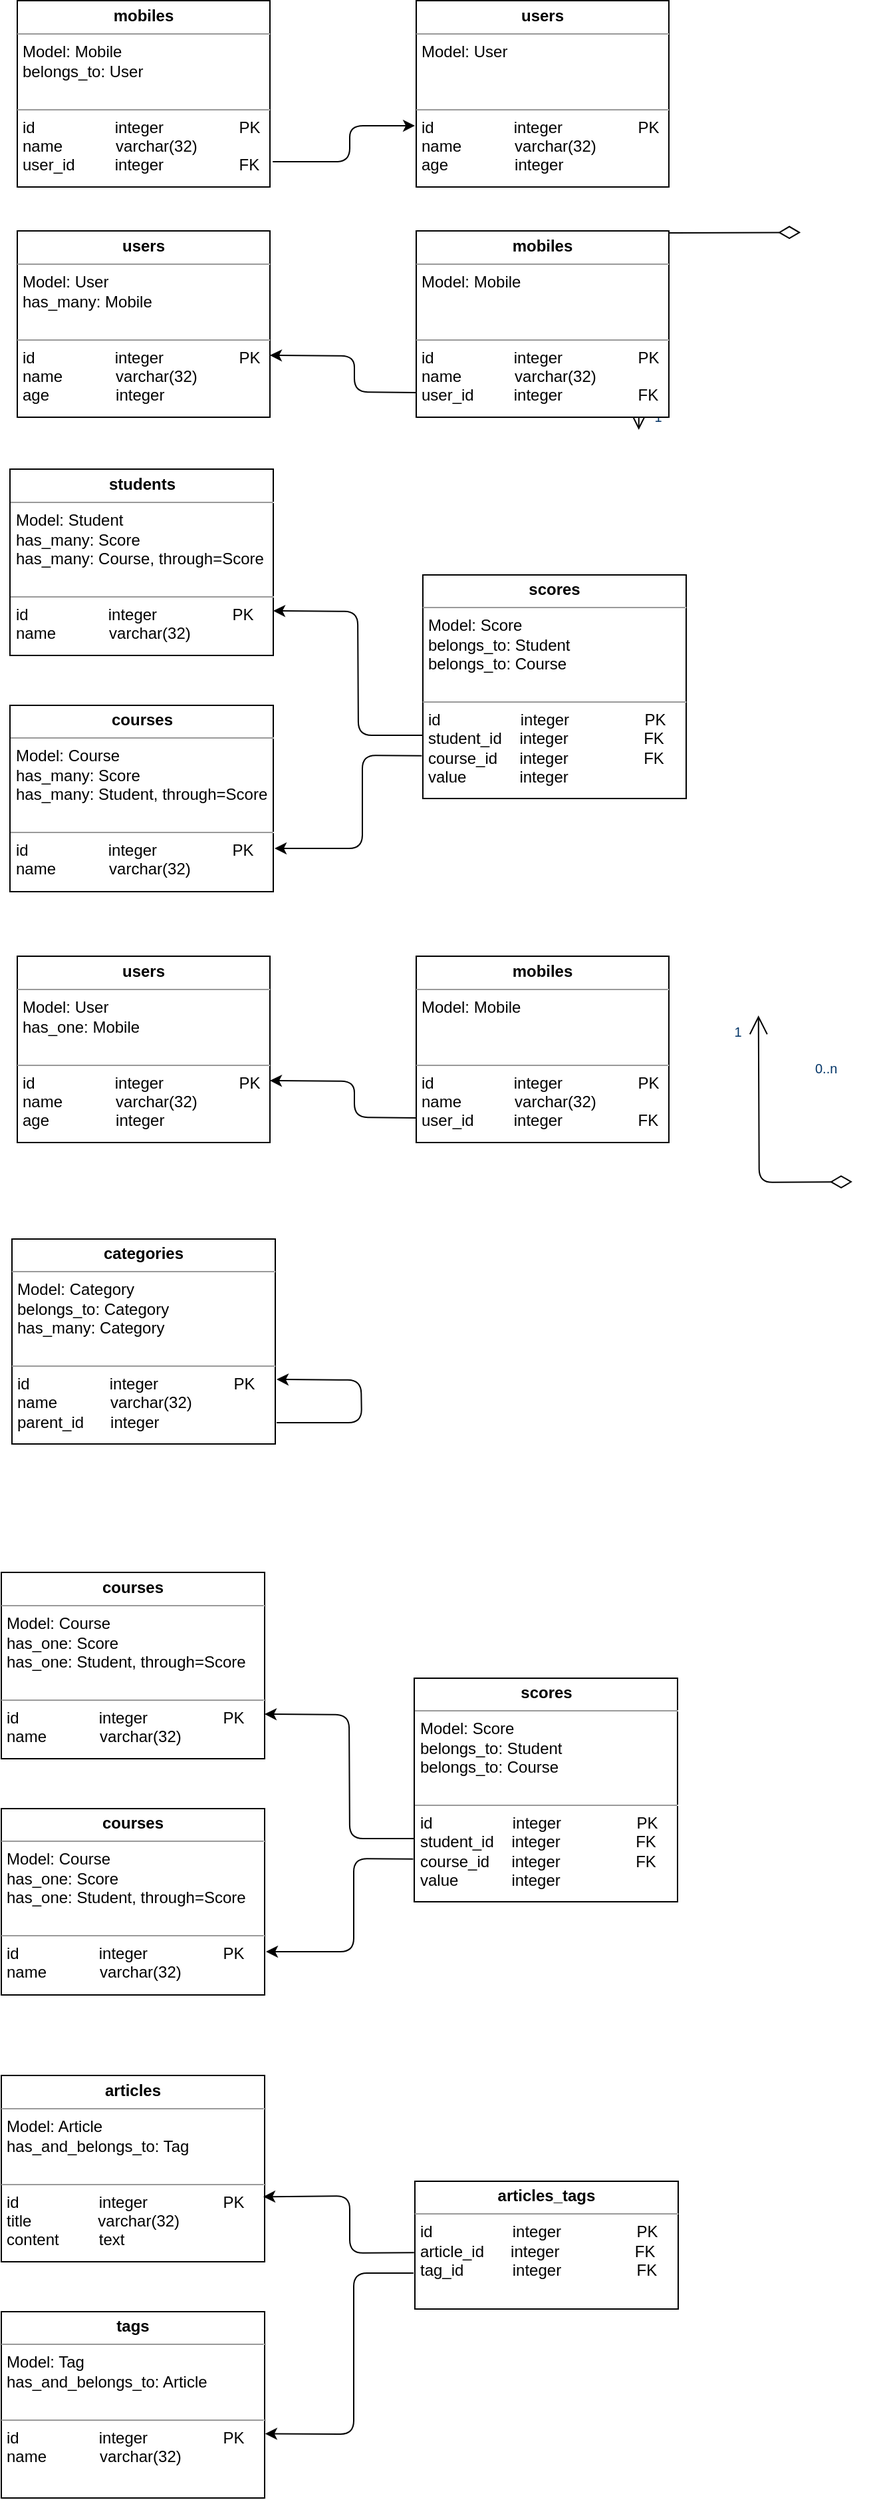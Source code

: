 <mxfile version="12.3.2" type="device" pages="1"><diagram name="Page-1" id="efa7a0a1-bf9b-a30e-e6df-94a7791c09e9"><mxGraphModel dx="951" dy="573" grid="0" gridSize="10" guides="1" tooltips="1" connect="1" arrows="1" fold="1" page="1" pageScale="1" pageWidth="826" pageHeight="1169" background="#ffffff" math="0" shadow="0"><root><mxCell id="0"/><mxCell id="1" parent="0"/><mxCell id="51" value="" style="endArrow=open;endSize=12;startArrow=diamondThin;startSize=14;startFill=0;edgeStyle=orthogonalEdgeStyle" parent="1" target="29" edge="1"><mxGeometry x="389.36" y="350" as="geometry"><mxPoint x="671.08" y="201.64" as="sourcePoint"/><mxPoint x="549.36" y="350" as="targetPoint"/></mxGeometry></mxCell><mxCell id="53" value="1" style="resizable=0;align=right;verticalAlign=top;labelBackgroundColor=#ffffff;fontSize=10;strokeColor=#003366;shadow=1;fillColor=#D4E1F5;fontColor=#003366" parent="51" connectable="0" vertex="1"><mxGeometry x="1" relative="1" as="geometry"><mxPoint x="18.92" y="-21.96" as="offset"/></mxGeometry></mxCell><mxCell id="63" value="" style="endArrow=open;endSize=12;startArrow=diamondThin;startSize=14;startFill=0;edgeStyle=orthogonalEdgeStyle;entryX=0.75;entryY=1" parent="1" target="29" edge="1"><mxGeometry x="479.36" y="790" as="geometry"><mxPoint x="710" y="915.0" as="sourcePoint"/><mxPoint x="639.36" y="790" as="targetPoint"/></mxGeometry></mxCell><mxCell id="64" value="0..n" style="resizable=0;align=left;verticalAlign=top;labelBackgroundColor=#ffffff;fontSize=10;strokeColor=#003366;shadow=1;fillColor=#D4E1F5;fontColor=#003366" parent="63" connectable="0" vertex="1"><mxGeometry x="-1" relative="1" as="geometry"><mxPoint x="-30" y="-97.5" as="offset"/></mxGeometry></mxCell><mxCell id="65" value="1" style="resizable=0;align=right;verticalAlign=top;labelBackgroundColor=#ffffff;fontSize=10;strokeColor=#003366;shadow=1;fillColor=#D4E1F5;fontColor=#003366" parent="63" connectable="0" vertex="1"><mxGeometry x="1" relative="1" as="geometry"><mxPoint x="-11.08" as="offset"/></mxGeometry></mxCell><mxCell id="8Z6v2SujgJB7kb6kwQg3-116" value="&lt;p style=&quot;margin: 0px ; margin-top: 4px ; text-align: center&quot;&gt;&lt;b&gt;users&lt;/b&gt;&lt;/p&gt;&lt;hr size=&quot;1&quot;&gt;&lt;p style=&quot;margin: 0px ; margin-left: 4px&quot;&gt;Model: User&lt;br&gt;&lt;/p&gt;&lt;p style=&quot;margin: 0px ; margin-left: 4px&quot;&gt;&lt;br&gt;&lt;/p&gt;&lt;p style=&quot;margin: 0px ; margin-left: 4px&quot;&gt;&lt;br&gt;&lt;/p&gt;&lt;hr size=&quot;1&quot;&gt;&lt;p style=&quot;margin: 0px ; margin-left: 4px&quot;&gt;id&amp;nbsp; &amp;nbsp; &amp;nbsp; &amp;nbsp; &amp;nbsp; &amp;nbsp; &amp;nbsp; &amp;nbsp; &amp;nbsp; integer&amp;nbsp; &amp;nbsp; &amp;nbsp; &amp;nbsp; &amp;nbsp; &amp;nbsp; &amp;nbsp; &amp;nbsp; &amp;nbsp;PK&lt;/p&gt;&lt;p style=&quot;margin: 0px ; margin-left: 4px&quot;&gt;name&amp;nbsp; &amp;nbsp; &amp;nbsp; &amp;nbsp; &amp;nbsp; &amp;nbsp; varchar(32)&lt;/p&gt;&lt;p style=&quot;margin: 0px ; margin-left: 4px&quot;&gt;age&amp;nbsp; &amp;nbsp; &amp;nbsp; &amp;nbsp; &amp;nbsp; &amp;nbsp; &amp;nbsp; &amp;nbsp;integer&lt;/p&gt;" style="verticalAlign=top;align=left;overflow=fill;fontSize=12;fontFamily=Helvetica;html=1;" vertex="1" parent="1"><mxGeometry x="382" y="27.5" width="190" height="140" as="geometry"/></mxCell><mxCell id="8Z6v2SujgJB7kb6kwQg3-120" value="&lt;p style=&quot;margin: 0px ; margin-top: 4px ; text-align: center&quot;&gt;&lt;b&gt;mobiles&lt;/b&gt;&lt;/p&gt;&lt;hr size=&quot;1&quot;&gt;&lt;p style=&quot;margin: 0px ; margin-left: 4px&quot;&gt;Model: Mobile&lt;br&gt;&lt;/p&gt;&lt;p style=&quot;margin: 0px ; margin-left: 4px&quot;&gt;belongs_to: User&lt;/p&gt;&lt;p style=&quot;margin: 0px ; margin-left: 4px&quot;&gt;&lt;br&gt;&lt;/p&gt;&lt;hr size=&quot;1&quot;&gt;&lt;p style=&quot;margin: 0px ; margin-left: 4px&quot;&gt;id&amp;nbsp; &amp;nbsp; &amp;nbsp; &amp;nbsp; &amp;nbsp; &amp;nbsp; &amp;nbsp; &amp;nbsp; &amp;nbsp; integer&amp;nbsp; &amp;nbsp; &amp;nbsp; &amp;nbsp; &amp;nbsp; &amp;nbsp; &amp;nbsp; &amp;nbsp; &amp;nbsp;PK&lt;/p&gt;&lt;p style=&quot;margin: 0px ; margin-left: 4px&quot;&gt;name&amp;nbsp; &amp;nbsp; &amp;nbsp; &amp;nbsp; &amp;nbsp; &amp;nbsp; varchar(32)&lt;/p&gt;&lt;p style=&quot;margin: 0px ; margin-left: 4px&quot;&gt;user_id&amp;nbsp; &amp;nbsp; &amp;nbsp; &amp;nbsp; &amp;nbsp;integer&amp;nbsp; &amp;nbsp; &amp;nbsp; &amp;nbsp; &amp;nbsp; &amp;nbsp; &amp;nbsp; &amp;nbsp; &amp;nbsp;FK&lt;/p&gt;" style="verticalAlign=top;align=left;overflow=fill;fontSize=12;fontFamily=Helvetica;html=1;" vertex="1" parent="1"><mxGeometry x="82" y="27.5" width="190" height="140" as="geometry"/></mxCell><mxCell id="8Z6v2SujgJB7kb6kwQg3-121" value="" style="endArrow=classic;html=1;entryX=-0.005;entryY=0.671;entryDx=0;entryDy=0;entryPerimeter=0;exitX=1.011;exitY=0.864;exitDx=0;exitDy=0;exitPerimeter=0;" edge="1" parent="1" source="8Z6v2SujgJB7kb6kwQg3-120" target="8Z6v2SujgJB7kb6kwQg3-116"><mxGeometry width="50" height="50" relative="1" as="geometry"><mxPoint x="82" y="237.5" as="sourcePoint"/><mxPoint x="132" y="187.5" as="targetPoint"/><Array as="points"><mxPoint x="332" y="148.5"/><mxPoint x="332" y="121.5"/></Array></mxGeometry></mxCell><mxCell id="8Z6v2SujgJB7kb6kwQg3-124" value="&lt;p style=&quot;margin: 0px ; margin-top: 4px ; text-align: center&quot;&gt;&lt;b&gt;users&lt;/b&gt;&lt;/p&gt;&lt;hr size=&quot;1&quot;&gt;&lt;p style=&quot;margin: 0px ; margin-left: 4px&quot;&gt;Model: User&lt;br&gt;&lt;/p&gt;&lt;p style=&quot;margin: 0px ; margin-left: 4px&quot;&gt;has_many: Mobile&lt;br&gt;&lt;/p&gt;&lt;p style=&quot;margin: 0px ; margin-left: 4px&quot;&gt;&lt;br&gt;&lt;/p&gt;&lt;hr size=&quot;1&quot;&gt;&lt;p style=&quot;margin: 0px ; margin-left: 4px&quot;&gt;id&amp;nbsp; &amp;nbsp; &amp;nbsp; &amp;nbsp; &amp;nbsp; &amp;nbsp; &amp;nbsp; &amp;nbsp; &amp;nbsp; integer&amp;nbsp; &amp;nbsp; &amp;nbsp; &amp;nbsp; &amp;nbsp; &amp;nbsp; &amp;nbsp; &amp;nbsp; &amp;nbsp;PK&lt;/p&gt;&lt;p style=&quot;margin: 0px ; margin-left: 4px&quot;&gt;name&amp;nbsp; &amp;nbsp; &amp;nbsp; &amp;nbsp; &amp;nbsp; &amp;nbsp; varchar(32)&lt;/p&gt;&lt;p style=&quot;margin: 0px ; margin-left: 4px&quot;&gt;age&amp;nbsp; &amp;nbsp; &amp;nbsp; &amp;nbsp; &amp;nbsp; &amp;nbsp; &amp;nbsp; &amp;nbsp;integer&lt;/p&gt;" style="verticalAlign=top;align=left;overflow=fill;fontSize=12;fontFamily=Helvetica;html=1;" vertex="1" parent="1"><mxGeometry x="82" y="200.5" width="190" height="140" as="geometry"/></mxCell><mxCell id="8Z6v2SujgJB7kb6kwQg3-125" value="&lt;p style=&quot;margin: 0px ; margin-top: 4px ; text-align: center&quot;&gt;&lt;b&gt;mobiles&lt;/b&gt;&lt;/p&gt;&lt;hr size=&quot;1&quot;&gt;&lt;p style=&quot;margin: 0px ; margin-left: 4px&quot;&gt;Model: Mobile&lt;/p&gt;&lt;p style=&quot;margin: 0px ; margin-left: 4px&quot;&gt;&lt;br&gt;&lt;/p&gt;&lt;p style=&quot;margin: 0px ; margin-left: 4px&quot;&gt;&lt;br&gt;&lt;/p&gt;&lt;hr size=&quot;1&quot;&gt;&lt;p style=&quot;margin: 0px ; margin-left: 4px&quot;&gt;id&amp;nbsp; &amp;nbsp; &amp;nbsp; &amp;nbsp; &amp;nbsp; &amp;nbsp; &amp;nbsp; &amp;nbsp; &amp;nbsp; integer&amp;nbsp; &amp;nbsp; &amp;nbsp; &amp;nbsp; &amp;nbsp; &amp;nbsp; &amp;nbsp; &amp;nbsp; &amp;nbsp;PK&lt;/p&gt;&lt;p style=&quot;margin: 0px ; margin-left: 4px&quot;&gt;name&amp;nbsp; &amp;nbsp; &amp;nbsp; &amp;nbsp; &amp;nbsp; &amp;nbsp; varchar(32)&lt;/p&gt;&lt;p style=&quot;margin: 0px ; margin-left: 4px&quot;&gt;user_id&amp;nbsp; &amp;nbsp; &amp;nbsp; &amp;nbsp; &amp;nbsp;integer&amp;nbsp; &amp;nbsp; &amp;nbsp; &amp;nbsp; &amp;nbsp; &amp;nbsp; &amp;nbsp; &amp;nbsp; &amp;nbsp;FK&lt;/p&gt;" style="verticalAlign=top;align=left;overflow=fill;fontSize=12;fontFamily=Helvetica;html=1;" vertex="1" parent="1"><mxGeometry x="382" y="200.5" width="190" height="140" as="geometry"/></mxCell><mxCell id="8Z6v2SujgJB7kb6kwQg3-126" value="" style="endArrow=classic;html=1;" edge="1" parent="1"><mxGeometry width="50" height="50" relative="1" as="geometry"><mxPoint x="382" y="322" as="sourcePoint"/><mxPoint x="272" y="294" as="targetPoint"/><Array as="points"><mxPoint x="335.5" y="321.5"/><mxPoint x="335.5" y="294.5"/></Array></mxGeometry></mxCell><mxCell id="8Z6v2SujgJB7kb6kwQg3-129" value="&lt;p style=&quot;margin: 0px ; margin-top: 4px ; text-align: center&quot;&gt;&lt;b&gt;students&lt;/b&gt;&lt;/p&gt;&lt;hr size=&quot;1&quot;&gt;&lt;p style=&quot;margin: 0px ; margin-left: 4px&quot;&gt;Model: Student&lt;br&gt;&lt;/p&gt;&lt;p style=&quot;margin: 0px ; margin-left: 4px&quot;&gt;has_many: Score&lt;br&gt;&lt;/p&gt;&lt;p style=&quot;margin: 0px ; margin-left: 4px&quot;&gt;has_many: Course, through=Score&lt;/p&gt;&lt;p style=&quot;margin: 0px ; margin-left: 4px&quot;&gt;&lt;br&gt;&lt;/p&gt;&lt;hr size=&quot;1&quot;&gt;&lt;p style=&quot;margin: 0px ; margin-left: 4px&quot;&gt;id&amp;nbsp; &amp;nbsp; &amp;nbsp; &amp;nbsp; &amp;nbsp; &amp;nbsp; &amp;nbsp; &amp;nbsp; &amp;nbsp; integer&amp;nbsp; &amp;nbsp; &amp;nbsp; &amp;nbsp; &amp;nbsp; &amp;nbsp; &amp;nbsp; &amp;nbsp; &amp;nbsp;PK&lt;/p&gt;&lt;p style=&quot;margin: 0px ; margin-left: 4px&quot;&gt;name&amp;nbsp; &amp;nbsp; &amp;nbsp; &amp;nbsp; &amp;nbsp; &amp;nbsp; varchar(32)&lt;/p&gt;&lt;p style=&quot;margin: 0px ; margin-left: 4px&quot;&gt;&lt;br&gt;&lt;/p&gt;" style="verticalAlign=top;align=left;overflow=fill;fontSize=12;fontFamily=Helvetica;html=1;" vertex="1" parent="1"><mxGeometry x="76.5" y="379.5" width="198" height="140" as="geometry"/></mxCell><mxCell id="8Z6v2SujgJB7kb6kwQg3-130" value="&lt;p style=&quot;margin: 0px ; margin-top: 4px ; text-align: center&quot;&gt;&lt;b&gt;courses&lt;/b&gt;&lt;/p&gt;&lt;hr size=&quot;1&quot;&gt;&lt;p style=&quot;margin: 0px ; margin-left: 4px&quot;&gt;Model: Course&lt;/p&gt;&lt;p style=&quot;margin: 0px ; margin-left: 4px&quot;&gt;has_many: Score&lt;/p&gt;&lt;p style=&quot;margin: 0px ; margin-left: 4px&quot;&gt;has_many: Student, through=Score&lt;/p&gt;&lt;p style=&quot;margin: 0px ; margin-left: 4px&quot;&gt;&lt;br&gt;&lt;/p&gt;&lt;hr size=&quot;1&quot;&gt;&lt;p style=&quot;margin: 0px ; margin-left: 4px&quot;&gt;id&amp;nbsp; &amp;nbsp; &amp;nbsp; &amp;nbsp; &amp;nbsp; &amp;nbsp; &amp;nbsp; &amp;nbsp; &amp;nbsp; integer&amp;nbsp; &amp;nbsp; &amp;nbsp; &amp;nbsp; &amp;nbsp; &amp;nbsp; &amp;nbsp; &amp;nbsp; &amp;nbsp;PK&lt;/p&gt;&lt;p style=&quot;margin: 0px ; margin-left: 4px&quot;&gt;name&amp;nbsp; &amp;nbsp; &amp;nbsp; &amp;nbsp; &amp;nbsp; &amp;nbsp; varchar(32)&lt;/p&gt;&lt;p style=&quot;margin: 0px ; margin-left: 4px&quot;&gt;&lt;br&gt;&lt;/p&gt;" style="verticalAlign=top;align=left;overflow=fill;fontSize=12;fontFamily=Helvetica;html=1;" vertex="1" parent="1"><mxGeometry x="76.5" y="557" width="198" height="140" as="geometry"/></mxCell><mxCell id="8Z6v2SujgJB7kb6kwQg3-132" value="&lt;p style=&quot;margin: 0px ; margin-top: 4px ; text-align: center&quot;&gt;&lt;b&gt;scores&lt;/b&gt;&lt;/p&gt;&lt;hr size=&quot;1&quot;&gt;&lt;p style=&quot;margin: 0px ; margin-left: 4px&quot;&gt;Model: Score&lt;br&gt;&lt;/p&gt;&lt;p style=&quot;margin: 0px ; margin-left: 4px&quot;&gt;belongs_to: Student&amp;nbsp;&lt;br&gt;&lt;/p&gt;&lt;p style=&quot;margin: 0px ; margin-left: 4px&quot;&gt;belongs_to: Course&amp;nbsp;&lt;br&gt;&lt;/p&gt;&lt;p style=&quot;margin: 0px ; margin-left: 4px&quot;&gt;&lt;br&gt;&lt;/p&gt;&lt;hr size=&quot;1&quot;&gt;&lt;p style=&quot;margin: 0px ; margin-left: 4px&quot;&gt;id&amp;nbsp; &amp;nbsp; &amp;nbsp; &amp;nbsp; &amp;nbsp; &amp;nbsp; &amp;nbsp; &amp;nbsp; &amp;nbsp; integer&amp;nbsp; &amp;nbsp; &amp;nbsp; &amp;nbsp; &amp;nbsp; &amp;nbsp; &amp;nbsp; &amp;nbsp; &amp;nbsp;PK&lt;/p&gt;&lt;p style=&quot;margin: 0px ; margin-left: 4px&quot;&gt;student_id&amp;nbsp; &amp;nbsp; integer&amp;nbsp; &amp;nbsp; &amp;nbsp; &amp;nbsp; &amp;nbsp; &amp;nbsp; &amp;nbsp; &amp;nbsp; &amp;nbsp;FK&lt;/p&gt;&lt;p style=&quot;margin: 0px ; margin-left: 4px&quot;&gt;course_id&amp;nbsp; &amp;nbsp; &amp;nbsp;integer&amp;nbsp; &amp;nbsp; &amp;nbsp; &amp;nbsp; &amp;nbsp; &amp;nbsp; &amp;nbsp; &amp;nbsp; &amp;nbsp;FK&lt;br&gt;&lt;/p&gt;&lt;p style=&quot;margin: 0px ; margin-left: 4px&quot;&gt;value&amp;nbsp; &amp;nbsp; &amp;nbsp; &amp;nbsp; &amp;nbsp; &amp;nbsp; integer&lt;/p&gt;&lt;p style=&quot;margin: 0px ; margin-left: 4px&quot;&gt;&lt;br&gt;&lt;/p&gt;" style="verticalAlign=top;align=left;overflow=fill;fontSize=12;fontFamily=Helvetica;html=1;" vertex="1" parent="1"><mxGeometry x="387" y="459" width="198" height="168" as="geometry"/></mxCell><mxCell id="8Z6v2SujgJB7kb6kwQg3-133" value="" style="endArrow=classic;html=1;" edge="1" parent="1"><mxGeometry width="50" height="50" relative="1" as="geometry"><mxPoint x="386.5" y="579.5" as="sourcePoint"/><mxPoint x="274.5" y="486" as="targetPoint"/><Array as="points"><mxPoint x="338.5" y="579.5"/><mxPoint x="338" y="486.5"/></Array></mxGeometry></mxCell><mxCell id="8Z6v2SujgJB7kb6kwQg3-134" value="" style="endArrow=classic;html=1;exitX=-0.004;exitY=0.809;exitDx=0;exitDy=0;exitPerimeter=0;" edge="1" parent="1" source="8Z6v2SujgJB7kb6kwQg3-132"><mxGeometry width="50" height="50" relative="1" as="geometry"><mxPoint x="396.5" y="589.5" as="sourcePoint"/><mxPoint x="275.5" y="664.5" as="targetPoint"/><Array as="points"><mxPoint x="341.5" y="594.5"/><mxPoint x="341.5" y="664.5"/></Array></mxGeometry></mxCell><mxCell id="8Z6v2SujgJB7kb6kwQg3-136" value="&lt;p style=&quot;margin: 0px ; margin-top: 4px ; text-align: center&quot;&gt;&lt;b&gt;users&lt;/b&gt;&lt;/p&gt;&lt;hr size=&quot;1&quot;&gt;&lt;p style=&quot;margin: 0px ; margin-left: 4px&quot;&gt;Model: User&lt;br&gt;&lt;/p&gt;&lt;p style=&quot;margin: 0px ; margin-left: 4px&quot;&gt;has_one: Mobile&lt;br&gt;&lt;/p&gt;&lt;p style=&quot;margin: 0px ; margin-left: 4px&quot;&gt;&lt;br&gt;&lt;/p&gt;&lt;hr size=&quot;1&quot;&gt;&lt;p style=&quot;margin: 0px ; margin-left: 4px&quot;&gt;id&amp;nbsp; &amp;nbsp; &amp;nbsp; &amp;nbsp; &amp;nbsp; &amp;nbsp; &amp;nbsp; &amp;nbsp; &amp;nbsp; integer&amp;nbsp; &amp;nbsp; &amp;nbsp; &amp;nbsp; &amp;nbsp; &amp;nbsp; &amp;nbsp; &amp;nbsp; &amp;nbsp;PK&lt;/p&gt;&lt;p style=&quot;margin: 0px ; margin-left: 4px&quot;&gt;name&amp;nbsp; &amp;nbsp; &amp;nbsp; &amp;nbsp; &amp;nbsp; &amp;nbsp; varchar(32)&lt;/p&gt;&lt;p style=&quot;margin: 0px ; margin-left: 4px&quot;&gt;age&amp;nbsp; &amp;nbsp; &amp;nbsp; &amp;nbsp; &amp;nbsp; &amp;nbsp; &amp;nbsp; &amp;nbsp;integer&lt;/p&gt;" style="verticalAlign=top;align=left;overflow=fill;fontSize=12;fontFamily=Helvetica;html=1;" vertex="1" parent="1"><mxGeometry x="82" y="745.5" width="190" height="140" as="geometry"/></mxCell><mxCell id="8Z6v2SujgJB7kb6kwQg3-137" value="&lt;p style=&quot;margin: 0px ; margin-top: 4px ; text-align: center&quot;&gt;&lt;b&gt;mobiles&lt;/b&gt;&lt;/p&gt;&lt;hr size=&quot;1&quot;&gt;&lt;p style=&quot;margin: 0px ; margin-left: 4px&quot;&gt;Model: Mobile&lt;/p&gt;&lt;p style=&quot;margin: 0px ; margin-left: 4px&quot;&gt;&lt;br&gt;&lt;/p&gt;&lt;p style=&quot;margin: 0px ; margin-left: 4px&quot;&gt;&lt;br&gt;&lt;/p&gt;&lt;hr size=&quot;1&quot;&gt;&lt;p style=&quot;margin: 0px ; margin-left: 4px&quot;&gt;id&amp;nbsp; &amp;nbsp; &amp;nbsp; &amp;nbsp; &amp;nbsp; &amp;nbsp; &amp;nbsp; &amp;nbsp; &amp;nbsp; integer&amp;nbsp; &amp;nbsp; &amp;nbsp; &amp;nbsp; &amp;nbsp; &amp;nbsp; &amp;nbsp; &amp;nbsp; &amp;nbsp;PK&lt;/p&gt;&lt;p style=&quot;margin: 0px ; margin-left: 4px&quot;&gt;name&amp;nbsp; &amp;nbsp; &amp;nbsp; &amp;nbsp; &amp;nbsp; &amp;nbsp; varchar(32)&lt;/p&gt;&lt;p style=&quot;margin: 0px ; margin-left: 4px&quot;&gt;user_id&amp;nbsp; &amp;nbsp; &amp;nbsp; &amp;nbsp; &amp;nbsp;integer&amp;nbsp; &amp;nbsp; &amp;nbsp; &amp;nbsp; &amp;nbsp; &amp;nbsp; &amp;nbsp; &amp;nbsp; &amp;nbsp;FK&lt;/p&gt;" style="verticalAlign=top;align=left;overflow=fill;fontSize=12;fontFamily=Helvetica;html=1;" vertex="1" parent="1"><mxGeometry x="382" y="745.5" width="190" height="140" as="geometry"/></mxCell><mxCell id="8Z6v2SujgJB7kb6kwQg3-138" value="" style="endArrow=classic;html=1;" edge="1" parent="1"><mxGeometry width="50" height="50" relative="1" as="geometry"><mxPoint x="382" y="867" as="sourcePoint"/><mxPoint x="272" y="839" as="targetPoint"/><Array as="points"><mxPoint x="335.5" y="866.5"/><mxPoint x="335.5" y="839.5"/></Array></mxGeometry></mxCell><mxCell id="8Z6v2SujgJB7kb6kwQg3-139" value="&lt;p style=&quot;margin: 4px 0px 0px ; text-align: center&quot;&gt;&lt;b&gt;courses&lt;/b&gt;&lt;/p&gt;&lt;hr size=&quot;1&quot;&gt;&lt;p style=&quot;margin: 0px 0px 0px 4px&quot;&gt;Model: Course&lt;/p&gt;&lt;p style=&quot;margin: 0px 0px 0px 4px&quot;&gt;has_one: Score&lt;/p&gt;&lt;p style=&quot;margin: 0px 0px 0px 4px&quot;&gt;has_one: Student, through=Score&lt;/p&gt;&lt;p style=&quot;margin: 0px 0px 0px 4px&quot;&gt;&lt;br&gt;&lt;/p&gt;&lt;hr size=&quot;1&quot;&gt;&lt;p style=&quot;margin: 0px 0px 0px 4px&quot;&gt;id&amp;nbsp; &amp;nbsp; &amp;nbsp; &amp;nbsp; &amp;nbsp; &amp;nbsp; &amp;nbsp; &amp;nbsp; &amp;nbsp; integer&amp;nbsp; &amp;nbsp; &amp;nbsp; &amp;nbsp; &amp;nbsp; &amp;nbsp; &amp;nbsp; &amp;nbsp; &amp;nbsp;PK&lt;/p&gt;&lt;p style=&quot;margin: 0px 0px 0px 4px&quot;&gt;name&amp;nbsp; &amp;nbsp; &amp;nbsp; &amp;nbsp; &amp;nbsp; &amp;nbsp; varchar(32)&lt;/p&gt;&lt;p style=&quot;margin: 0px 0px 0px 4px&quot;&gt;&lt;br&gt;&lt;/p&gt;" style="verticalAlign=top;align=left;overflow=fill;fontSize=12;fontFamily=Helvetica;html=1;" vertex="1" parent="1"><mxGeometry x="70" y="1208.5" width="198" height="140" as="geometry"/></mxCell><mxCell id="8Z6v2SujgJB7kb6kwQg3-140" value="&lt;p style=&quot;margin: 0px ; margin-top: 4px ; text-align: center&quot;&gt;&lt;b&gt;courses&lt;/b&gt;&lt;/p&gt;&lt;hr size=&quot;1&quot;&gt;&lt;p style=&quot;margin: 0px ; margin-left: 4px&quot;&gt;Model: Course&lt;/p&gt;&lt;p style=&quot;margin: 0px ; margin-left: 4px&quot;&gt;has_one: Score&lt;/p&gt;&lt;p style=&quot;margin: 0px ; margin-left: 4px&quot;&gt;has_one: Student, through=Score&lt;/p&gt;&lt;p style=&quot;margin: 0px ; margin-left: 4px&quot;&gt;&lt;br&gt;&lt;/p&gt;&lt;hr size=&quot;1&quot;&gt;&lt;p style=&quot;margin: 0px ; margin-left: 4px&quot;&gt;id&amp;nbsp; &amp;nbsp; &amp;nbsp; &amp;nbsp; &amp;nbsp; &amp;nbsp; &amp;nbsp; &amp;nbsp; &amp;nbsp; integer&amp;nbsp; &amp;nbsp; &amp;nbsp; &amp;nbsp; &amp;nbsp; &amp;nbsp; &amp;nbsp; &amp;nbsp; &amp;nbsp;PK&lt;/p&gt;&lt;p style=&quot;margin: 0px ; margin-left: 4px&quot;&gt;name&amp;nbsp; &amp;nbsp; &amp;nbsp; &amp;nbsp; &amp;nbsp; &amp;nbsp; varchar(32)&lt;/p&gt;&lt;p style=&quot;margin: 0px ; margin-left: 4px&quot;&gt;&lt;br&gt;&lt;/p&gt;" style="verticalAlign=top;align=left;overflow=fill;fontSize=12;fontFamily=Helvetica;html=1;" vertex="1" parent="1"><mxGeometry x="70" y="1386" width="198" height="140" as="geometry"/></mxCell><mxCell id="8Z6v2SujgJB7kb6kwQg3-141" value="&lt;p style=&quot;margin: 0px ; margin-top: 4px ; text-align: center&quot;&gt;&lt;b&gt;scores&lt;/b&gt;&lt;/p&gt;&lt;hr size=&quot;1&quot;&gt;&lt;p style=&quot;margin: 0px ; margin-left: 4px&quot;&gt;Model: Score&lt;br&gt;&lt;/p&gt;&lt;p style=&quot;margin: 0px ; margin-left: 4px&quot;&gt;belongs_to: Student&amp;nbsp;&lt;br&gt;&lt;/p&gt;&lt;p style=&quot;margin: 0px ; margin-left: 4px&quot;&gt;belongs_to: Course&amp;nbsp;&lt;br&gt;&lt;/p&gt;&lt;p style=&quot;margin: 0px ; margin-left: 4px&quot;&gt;&lt;br&gt;&lt;/p&gt;&lt;hr size=&quot;1&quot;&gt;&lt;p style=&quot;margin: 0px ; margin-left: 4px&quot;&gt;id&amp;nbsp; &amp;nbsp; &amp;nbsp; &amp;nbsp; &amp;nbsp; &amp;nbsp; &amp;nbsp; &amp;nbsp; &amp;nbsp; integer&amp;nbsp; &amp;nbsp; &amp;nbsp; &amp;nbsp; &amp;nbsp; &amp;nbsp; &amp;nbsp; &amp;nbsp; &amp;nbsp;PK&lt;/p&gt;&lt;p style=&quot;margin: 0px ; margin-left: 4px&quot;&gt;student_id&amp;nbsp; &amp;nbsp; integer&amp;nbsp; &amp;nbsp; &amp;nbsp; &amp;nbsp; &amp;nbsp; &amp;nbsp; &amp;nbsp; &amp;nbsp; &amp;nbsp;FK&lt;/p&gt;&lt;p style=&quot;margin: 0px ; margin-left: 4px&quot;&gt;course_id&amp;nbsp; &amp;nbsp; &amp;nbsp;integer&amp;nbsp; &amp;nbsp; &amp;nbsp; &amp;nbsp; &amp;nbsp; &amp;nbsp; &amp;nbsp; &amp;nbsp; &amp;nbsp;FK&lt;br&gt;&lt;/p&gt;&lt;p style=&quot;margin: 0px ; margin-left: 4px&quot;&gt;value&amp;nbsp; &amp;nbsp; &amp;nbsp; &amp;nbsp; &amp;nbsp; &amp;nbsp; integer&lt;/p&gt;&lt;p style=&quot;margin: 0px ; margin-left: 4px&quot;&gt;&lt;br&gt;&lt;/p&gt;" style="verticalAlign=top;align=left;overflow=fill;fontSize=12;fontFamily=Helvetica;html=1;" vertex="1" parent="1"><mxGeometry x="380.5" y="1288" width="198" height="168" as="geometry"/></mxCell><mxCell id="8Z6v2SujgJB7kb6kwQg3-142" value="" style="endArrow=classic;html=1;" edge="1" parent="1"><mxGeometry width="50" height="50" relative="1" as="geometry"><mxPoint x="380" y="1408.5" as="sourcePoint"/><mxPoint x="268" y="1315" as="targetPoint"/><Array as="points"><mxPoint x="332" y="1408.5"/><mxPoint x="331.5" y="1315.5"/></Array></mxGeometry></mxCell><mxCell id="8Z6v2SujgJB7kb6kwQg3-143" value="" style="endArrow=classic;html=1;exitX=-0.004;exitY=0.809;exitDx=0;exitDy=0;exitPerimeter=0;" edge="1" parent="1" source="8Z6v2SujgJB7kb6kwQg3-141"><mxGeometry width="50" height="50" relative="1" as="geometry"><mxPoint x="390" y="1418.5" as="sourcePoint"/><mxPoint x="269" y="1493.5" as="targetPoint"/><Array as="points"><mxPoint x="335" y="1423.5"/><mxPoint x="335" y="1493.5"/></Array></mxGeometry></mxCell><mxCell id="8Z6v2SujgJB7kb6kwQg3-144" value="&lt;p style=&quot;margin: 0px ; margin-top: 4px ; text-align: center&quot;&gt;&lt;b&gt;articles&lt;/b&gt;&lt;/p&gt;&lt;hr size=&quot;1&quot;&gt;&lt;p style=&quot;margin: 0px ; margin-left: 4px&quot;&gt;Model: Article&lt;br&gt;&lt;/p&gt;&lt;p style=&quot;margin: 0px ; margin-left: 4px&quot;&gt;has_and_belongs_to: Tag&lt;/p&gt;&lt;p style=&quot;margin: 0px ; margin-left: 4px&quot;&gt;&lt;br&gt;&lt;/p&gt;&lt;hr size=&quot;1&quot;&gt;&lt;p style=&quot;margin: 0px ; margin-left: 4px&quot;&gt;id&amp;nbsp; &amp;nbsp; &amp;nbsp; &amp;nbsp; &amp;nbsp; &amp;nbsp; &amp;nbsp; &amp;nbsp; &amp;nbsp; integer&amp;nbsp; &amp;nbsp; &amp;nbsp; &amp;nbsp; &amp;nbsp; &amp;nbsp; &amp;nbsp; &amp;nbsp; &amp;nbsp;PK&lt;/p&gt;&lt;p style=&quot;margin: 0px ; margin-left: 4px&quot;&gt;title&amp;nbsp; &amp;nbsp; &amp;nbsp; &amp;nbsp; &amp;nbsp; &amp;nbsp; &amp;nbsp; &amp;nbsp;varchar(32)&lt;/p&gt;&lt;p style=&quot;margin: 0px ; margin-left: 4px&quot;&gt;content&amp;nbsp; &amp;nbsp; &amp;nbsp; &amp;nbsp; &amp;nbsp;text&lt;/p&gt;" style="verticalAlign=top;align=left;overflow=fill;fontSize=12;fontFamily=Helvetica;html=1;" vertex="1" parent="1"><mxGeometry x="70" y="1586.5" width="198" height="140" as="geometry"/></mxCell><mxCell id="8Z6v2SujgJB7kb6kwQg3-145" value="&lt;p style=&quot;margin: 0px ; margin-top: 4px ; text-align: center&quot;&gt;&lt;b&gt;tags&lt;/b&gt;&lt;/p&gt;&lt;hr size=&quot;1&quot;&gt;&lt;p style=&quot;margin: 0px ; margin-left: 4px&quot;&gt;Model: Tag&lt;/p&gt;&lt;p style=&quot;margin: 0px ; margin-left: 4px&quot;&gt;has_and_belongs_to: Article&lt;/p&gt;&lt;p style=&quot;margin: 0px ; margin-left: 4px&quot;&gt;&lt;br&gt;&lt;/p&gt;&lt;hr size=&quot;1&quot;&gt;&lt;p style=&quot;margin: 0px ; margin-left: 4px&quot;&gt;id&amp;nbsp; &amp;nbsp; &amp;nbsp; &amp;nbsp; &amp;nbsp; &amp;nbsp; &amp;nbsp; &amp;nbsp; &amp;nbsp; integer&amp;nbsp; &amp;nbsp; &amp;nbsp; &amp;nbsp; &amp;nbsp; &amp;nbsp; &amp;nbsp; &amp;nbsp; &amp;nbsp;PK&lt;/p&gt;&lt;p style=&quot;margin: 0px ; margin-left: 4px&quot;&gt;name&amp;nbsp; &amp;nbsp; &amp;nbsp; &amp;nbsp; &amp;nbsp; &amp;nbsp; varchar(32)&lt;/p&gt;&lt;p style=&quot;margin: 0px ; margin-left: 4px&quot;&gt;&lt;br&gt;&lt;/p&gt;" style="verticalAlign=top;align=left;overflow=fill;fontSize=12;fontFamily=Helvetica;html=1;" vertex="1" parent="1"><mxGeometry x="70" y="1764" width="198" height="140" as="geometry"/></mxCell><mxCell id="8Z6v2SujgJB7kb6kwQg3-146" value="&lt;p style=&quot;margin: 0px ; margin-top: 4px ; text-align: center&quot;&gt;&lt;b&gt;articles_tags&lt;/b&gt;&lt;/p&gt;&lt;hr size=&quot;1&quot;&gt;&lt;p style=&quot;margin: 0px ; margin-left: 4px&quot;&gt;id&amp;nbsp; &amp;nbsp; &amp;nbsp; &amp;nbsp; &amp;nbsp; &amp;nbsp; &amp;nbsp; &amp;nbsp; &amp;nbsp; integer&amp;nbsp; &amp;nbsp; &amp;nbsp; &amp;nbsp; &amp;nbsp; &amp;nbsp; &amp;nbsp; &amp;nbsp; &amp;nbsp;PK&lt;/p&gt;&lt;p style=&quot;margin: 0px ; margin-left: 4px&quot;&gt;article_id&amp;nbsp; &amp;nbsp; &amp;nbsp; integer&amp;nbsp; &amp;nbsp; &amp;nbsp; &amp;nbsp; &amp;nbsp; &amp;nbsp; &amp;nbsp; &amp;nbsp; &amp;nbsp;FK&lt;/p&gt;&lt;p style=&quot;margin: 0px ; margin-left: 4px&quot;&gt;tag_id&amp;nbsp; &amp;nbsp; &amp;nbsp; &amp;nbsp; &amp;nbsp; &amp;nbsp;integer&amp;nbsp; &amp;nbsp; &amp;nbsp; &amp;nbsp; &amp;nbsp; &amp;nbsp; &amp;nbsp; &amp;nbsp; &amp;nbsp;FK&lt;/p&gt;" style="verticalAlign=top;align=left;overflow=fill;fontSize=12;fontFamily=Helvetica;html=1;" vertex="1" parent="1"><mxGeometry x="381" y="1666" width="198" height="96" as="geometry"/></mxCell><mxCell id="8Z6v2SujgJB7kb6kwQg3-147" value="" style="endArrow=classic;html=1;entryX=0.995;entryY=0.651;entryDx=0;entryDy=0;entryPerimeter=0;exitX=-0.003;exitY=0.559;exitDx=0;exitDy=0;exitPerimeter=0;" edge="1" parent="1" source="8Z6v2SujgJB7kb6kwQg3-146" target="8Z6v2SujgJB7kb6kwQg3-144"><mxGeometry width="50" height="50" relative="1" as="geometry"><mxPoint x="380" y="1786.5" as="sourcePoint"/><mxPoint x="268" y="1693" as="targetPoint"/><Array as="points"><mxPoint x="332" y="1720"/><mxPoint x="332" y="1677"/></Array></mxGeometry></mxCell><mxCell id="8Z6v2SujgJB7kb6kwQg3-148" value="" style="endArrow=classic;html=1;entryX=1.002;entryY=0.655;entryDx=0;entryDy=0;entryPerimeter=0;" edge="1" parent="1" target="8Z6v2SujgJB7kb6kwQg3-145"><mxGeometry width="50" height="50" relative="1" as="geometry"><mxPoint x="380" y="1735" as="sourcePoint"/><mxPoint x="269" y="1871.5" as="targetPoint"/><Array as="points"><mxPoint x="335" y="1735"/><mxPoint x="335" y="1856"/></Array></mxGeometry></mxCell><mxCell id="8Z6v2SujgJB7kb6kwQg3-150" value="&lt;p style=&quot;margin: 0px ; margin-top: 4px ; text-align: center&quot;&gt;&lt;b&gt;categories&lt;/b&gt;&lt;/p&gt;&lt;hr size=&quot;1&quot;&gt;&lt;p style=&quot;margin: 0px ; margin-left: 4px&quot;&gt;Model: Category&lt;br&gt;&lt;/p&gt;&lt;p style=&quot;margin: 0px ; margin-left: 4px&quot;&gt;belongs_to: Category&lt;/p&gt;&lt;p style=&quot;margin: 0px ; margin-left: 4px&quot;&gt;has_many: Category&lt;/p&gt;&lt;p style=&quot;margin: 0px ; margin-left: 4px&quot;&gt;&lt;br&gt;&lt;/p&gt;&lt;hr size=&quot;1&quot;&gt;&lt;p style=&quot;margin: 0px ; margin-left: 4px&quot;&gt;id&amp;nbsp; &amp;nbsp; &amp;nbsp; &amp;nbsp; &amp;nbsp; &amp;nbsp; &amp;nbsp; &amp;nbsp; &amp;nbsp; integer&amp;nbsp; &amp;nbsp; &amp;nbsp; &amp;nbsp; &amp;nbsp; &amp;nbsp; &amp;nbsp; &amp;nbsp; &amp;nbsp;PK&lt;/p&gt;&lt;p style=&quot;margin: 0px ; margin-left: 4px&quot;&gt;name&amp;nbsp; &amp;nbsp; &amp;nbsp; &amp;nbsp; &amp;nbsp; &amp;nbsp; varchar(32)&lt;/p&gt;&lt;p style=&quot;margin: 0px ; margin-left: 4px&quot;&gt;parent_id&amp;nbsp; &amp;nbsp; &amp;nbsp; integer&amp;nbsp; &amp;nbsp; &amp;nbsp; &amp;nbsp; &amp;nbsp; &amp;nbsp; &amp;nbsp; &amp;nbsp; &amp;nbsp;&lt;/p&gt;" style="verticalAlign=top;align=left;overflow=fill;fontSize=12;fontFamily=Helvetica;html=1;" vertex="1" parent="1"><mxGeometry x="78" y="958" width="198" height="154" as="geometry"/></mxCell><mxCell id="8Z6v2SujgJB7kb6kwQg3-151" value="" style="endArrow=classic;html=1;" edge="1" parent="1"><mxGeometry width="50" height="50" relative="1" as="geometry"><mxPoint x="277" y="1096" as="sourcePoint"/><mxPoint x="277" y="1063.5" as="targetPoint"/><Array as="points"><mxPoint x="341" y="1096"/><mxPoint x="340.5" y="1064"/></Array></mxGeometry></mxCell></root></mxGraphModel></diagram></mxfile>